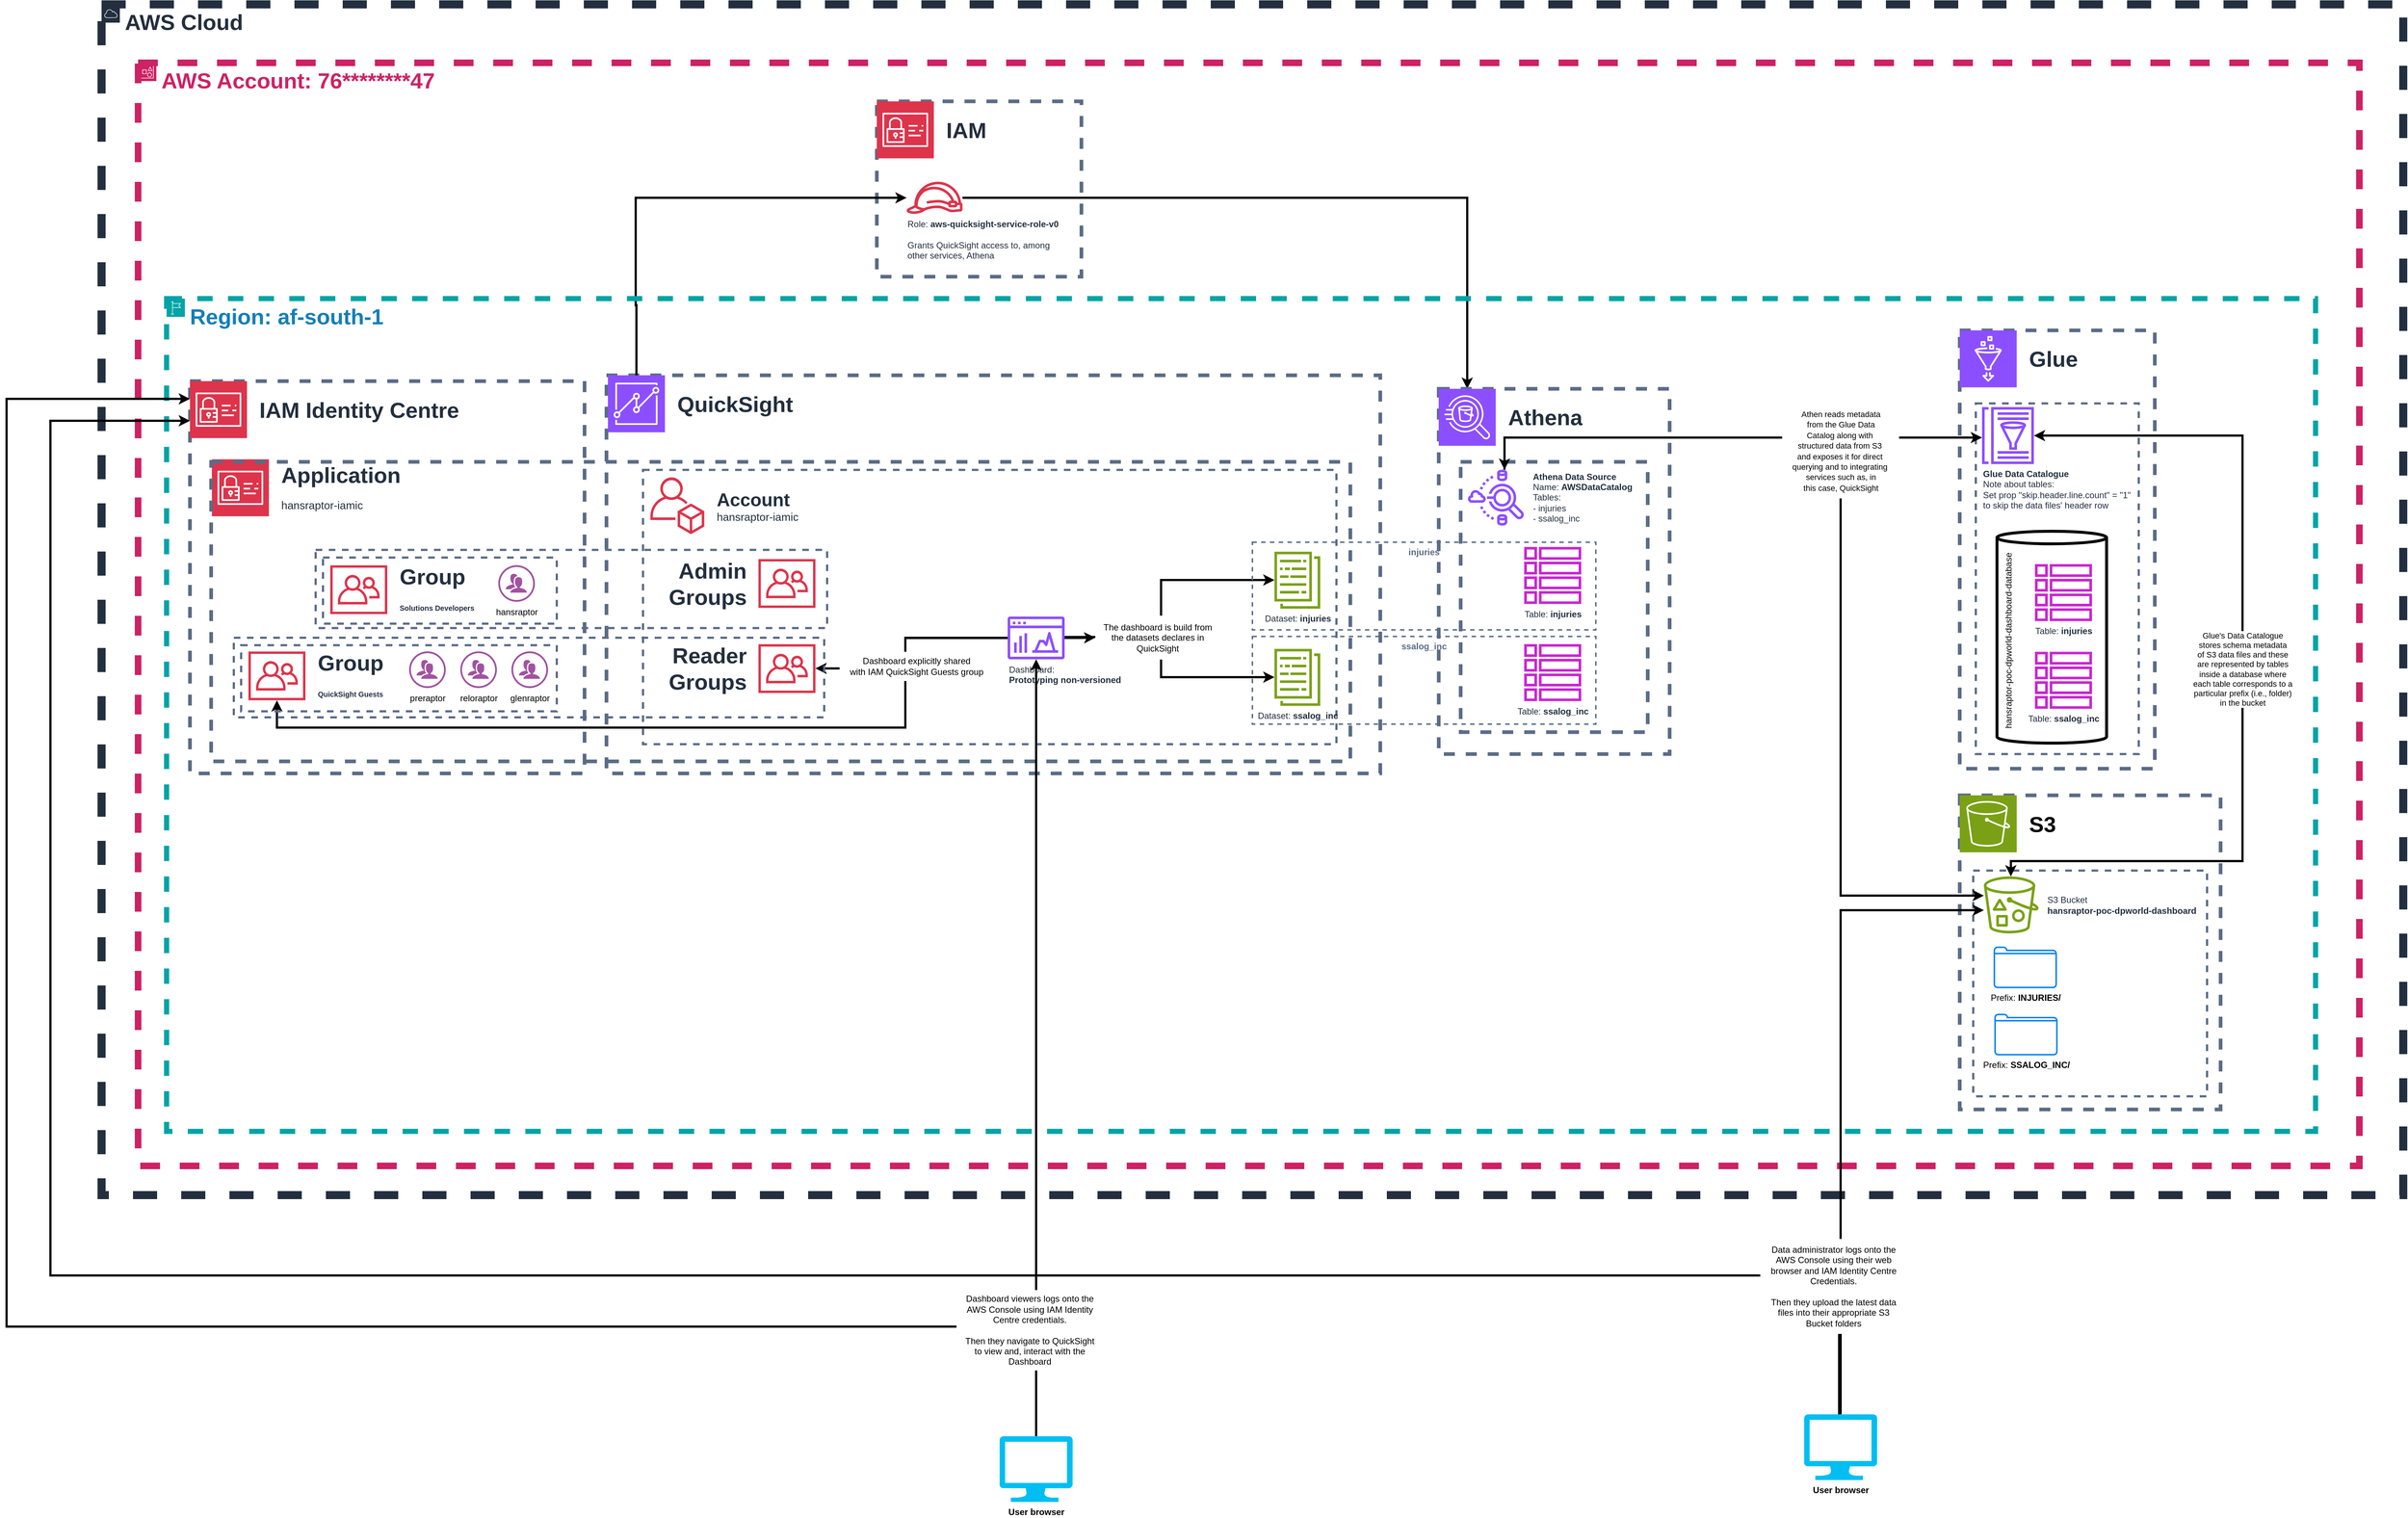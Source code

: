 <mxfile version="26.2.12">
  <diagram name="Page-1" id="07nnad0YqxYMllLoAqNN">
    <mxGraphModel dx="877" dy="499" grid="1" gridSize="10" guides="1" tooltips="1" connect="1" arrows="1" fold="1" page="1" pageScale="1" pageWidth="4681" pageHeight="3300" math="0" shadow="0">
      <root>
        <mxCell id="0" />
        <mxCell id="1" parent="0" />
        <mxCell id="I3rigS5n5Z_DNkKy_Ji--198" style="edgeStyle=orthogonalEdgeStyle;rounded=0;orthogonalLoop=1;jettySize=auto;html=1;strokeWidth=3;" edge="1" parent="1" source="I3rigS5n5Z_DNkKy_Ji--90" target="I3rigS5n5Z_DNkKy_Ji--110">
          <mxGeometry relative="1" as="geometry">
            <mxPoint x="1120" y="1270" as="sourcePoint" />
            <mxPoint x="1120" y="1514.603" as="targetPoint" />
            <Array as="points">
              <mxPoint x="1390" y="1027" />
              <mxPoint x="1390" y="1069" />
            </Array>
          </mxGeometry>
        </mxCell>
        <mxCell id="I3rigS5n5Z_DNkKy_Ji--197" style="edgeStyle=orthogonalEdgeStyle;rounded=0;orthogonalLoop=1;jettySize=auto;html=1;strokeWidth=3;" edge="1" parent="1" source="I3rigS5n5Z_DNkKy_Ji--90" target="I3rigS5n5Z_DNkKy_Ji--103">
          <mxGeometry relative="1" as="geometry">
            <mxPoint x="810" y="1356" as="sourcePoint" />
            <mxPoint x="950" y="1450" as="targetPoint" />
            <Array as="points">
              <mxPoint x="1390" y="1027" />
              <mxPoint x="1390" y="1150" />
              <mxPoint x="530" y="1150" />
            </Array>
          </mxGeometry>
        </mxCell>
        <mxCell id="I3rigS5n5Z_DNkKy_Ji--82" value="" style="fillColor=none;strokeColor=#5A6C86;dashed=1;verticalAlign=top;fontStyle=0;fontColor=#5A6C86;whiteSpace=wrap;html=1;strokeWidth=5;" vertex="1" parent="1">
          <mxGeometry x="981" y="667.75" width="1059" height="545" as="geometry" />
        </mxCell>
        <mxCell id="I3rigS5n5Z_DNkKy_Ji--83" value="&lt;b&gt;QuickSight&lt;/b&gt;" style="sketch=0;points=[[0,0,0],[0.25,0,0],[0.5,0,0],[0.75,0,0],[1,0,0],[0,1,0],[0.25,1,0],[0.5,1,0],[0.75,1,0],[1,1,0],[0,0.25,0],[0,0.5,0],[0,0.75,0],[1,0.25,0],[1,0.5,0],[1,0.75,0]];outlineConnect=0;fontColor=light-dark(#232F3E,#B17DFF);fillColor=#8C4FFF;strokeColor=#ffffff;dashed=0;verticalLabelPosition=middle;verticalAlign=middle;align=left;html=1;fontSize=30;fontStyle=0;aspect=fixed;shape=mxgraph.aws4.resourceIcon;resIcon=mxgraph.aws4.quicksight;labelPosition=right;spacingLeft=15;" vertex="1" parent="1">
          <mxGeometry x="983" y="667.75" width="78" height="78" as="geometry" />
        </mxCell>
        <mxCell id="I3rigS5n5Z_DNkKy_Ji--85" value="&lt;span style=&quot;font-size: 25px; text-align: left; text-wrap-mode: wrap;&quot;&gt;&lt;b&gt;Account&lt;/b&gt;&lt;/span&gt;&lt;div&gt;&lt;span style=&quot;text-align: left; text-wrap-mode: wrap;&quot;&gt;&lt;font style=&quot;font-size: 15px;&quot;&gt;hansraptor-iamic&lt;/font&gt;&lt;/span&gt;&lt;/div&gt;" style="sketch=0;outlineConnect=0;fontColor=light-dark(#232F3E,#B17DFF);gradientColor=none;fillColor=light-dark(#DD344C,#B17DFF);strokeColor=none;dashed=0;verticalLabelPosition=middle;verticalAlign=middle;align=left;html=1;fontSize=12;fontStyle=0;aspect=fixed;pointerEvents=1;shape=mxgraph.aws4.organizations_account;labelPosition=right;spacingLeft=15;" vertex="1" parent="1">
          <mxGeometry x="1041" y="807.25" width="74" height="78" as="geometry" />
        </mxCell>
        <mxCell id="I3rigS5n5Z_DNkKy_Ji--84" value="" style="fillColor=none;strokeColor=#5A6C86;dashed=1;verticalAlign=top;fontStyle=0;fontColor=#5A6C86;whiteSpace=wrap;html=1;strokeWidth=3;align=left;" vertex="1" parent="1">
          <mxGeometry x="1031" y="797.25" width="949" height="375.5" as="geometry" />
        </mxCell>
        <mxCell id="I3rigS5n5Z_DNkKy_Ji--88" style="edgeStyle=orthogonalEdgeStyle;rounded=0;orthogonalLoop=1;jettySize=auto;html=1;strokeWidth=3;" edge="1" parent="1" source="I3rigS5n5Z_DNkKy_Ji--90" target="I3rigS5n5Z_DNkKy_Ji--86">
          <mxGeometry relative="1" as="geometry">
            <Array as="points">
              <mxPoint x="1740" y="1026" />
              <mxPoint x="1740" y="948" />
            </Array>
          </mxGeometry>
        </mxCell>
        <mxCell id="I3rigS5n5Z_DNkKy_Ji--89" style="edgeStyle=orthogonalEdgeStyle;rounded=0;orthogonalLoop=1;jettySize=auto;html=1;strokeWidth=3;" edge="1" parent="1" target="I3rigS5n5Z_DNkKy_Ji--87" source="I3rigS5n5Z_DNkKy_Ji--91">
          <mxGeometry relative="1" as="geometry">
            <mxPoint x="1422" y="1173.25" as="sourcePoint" />
            <Array as="points">
              <mxPoint x="1740" y="1026" />
              <mxPoint x="1740" y="1081" />
            </Array>
          </mxGeometry>
        </mxCell>
        <mxCell id="I3rigS5n5Z_DNkKy_Ji--94" value="&lt;b&gt;ssalog_inc&lt;/b&gt;" style="fillColor=none;strokeColor=light-dark(#5A6C86,#FFFFFF);dashed=1;verticalAlign=top;fontStyle=0;fontColor=#5A6C86;whiteSpace=wrap;html=1;strokeWidth=2;" vertex="1" parent="1">
          <mxGeometry x="1865" y="1025.25" width="470" height="120" as="geometry" />
        </mxCell>
        <mxCell id="I3rigS5n5Z_DNkKy_Ji--97" value="" style="fillColor=none;strokeColor=light-dark(#5A6C86,#FF7F93);dashed=1;verticalAlign=top;fontStyle=0;fontColor=light-dark(#5A6C86,#FF7F93);whiteSpace=wrap;html=1;strokeWidth=5;" vertex="1" parent="1">
          <mxGeometry x="411" y="675.75" width="540" height="537" as="geometry" />
        </mxCell>
        <mxCell id="I3rigS5n5Z_DNkKy_Ji--98" value="" style="fillColor=none;strokeColor=light-dark(#5A6C86,#FF7F93);dashed=1;verticalAlign=top;fontStyle=0;fontColor=light-dark(#5A6C86,#FF7F93);whiteSpace=wrap;html=1;strokeWidth=3;" vertex="1" parent="1">
          <mxGeometry x="593" y="917.25" width="320" height="90.5" as="geometry" />
        </mxCell>
        <mxCell id="I3rigS5n5Z_DNkKy_Ji--99" value="&lt;b&gt;IAM Identity Centre&lt;/b&gt;" style="sketch=0;points=[[0,0,0],[0.25,0,0],[0.5,0,0],[0.75,0,0],[1,0,0],[0,1,0],[0.25,1,0],[0.5,1,0],[0.75,1,0],[1,1,0],[0,0.25,0],[0,0.5,0],[0,0.75,0],[1,0.25,0],[1,0.5,0],[1,0.75,0]];outlineConnect=0;fontColor=light-dark(#232F3E,#FF7F93);fillColor=#DD344C;strokeColor=#ffffff;dashed=0;verticalLabelPosition=middle;verticalAlign=middle;align=left;html=1;fontSize=30;fontStyle=0;aspect=fixed;shape=mxgraph.aws4.resourceIcon;resIcon=mxgraph.aws4.identity_and_access_management;labelPosition=right;spacingLeft=15;" vertex="1" parent="1">
          <mxGeometry x="411" y="675.75" width="78" height="78" as="geometry" />
        </mxCell>
        <mxCell id="I3rigS5n5Z_DNkKy_Ji--102" value="" style="fillColor=none;strokeColor=light-dark(#5A6C86,#FF7F93);dashed=1;verticalAlign=top;fontStyle=0;fontColor=light-dark(#5A6C86,#FF7F93);whiteSpace=wrap;html=1;strokeWidth=3;" vertex="1" parent="1">
          <mxGeometry x="481" y="1037.25" width="432" height="90.5" as="geometry" />
        </mxCell>
        <mxCell id="I3rigS5n5Z_DNkKy_Ji--108" value="" style="fillColor=none;strokeColor=light-dark(#5A6C86,#B17DFF);dashed=1;verticalAlign=top;fontStyle=0;fontColor=light-dark(#5A6C86,#FF7F93);whiteSpace=wrap;html=1;strokeWidth=3;" vertex="1" parent="1">
          <mxGeometry x="583" y="906.75" width="700" height="107" as="geometry" />
        </mxCell>
        <mxCell id="I3rigS5n5Z_DNkKy_Ji--109" value="Admin&lt;div&gt;Groups&lt;/div&gt;" style="sketch=0;outlineConnect=0;fontColor=light-dark(#232F3E,#B17DFF);gradientColor=none;fillColor=light-dark(#DD344C,#B17DFF);strokeColor=none;dashed=0;verticalLabelPosition=middle;verticalAlign=middle;align=right;html=1;fontSize=30;fontStyle=1;aspect=fixed;pointerEvents=1;shape=mxgraph.aws4.organizations_organizational_unit;labelPosition=left;spacingLeft=0;spacingRight=15;" vertex="1" parent="1">
          <mxGeometry x="1189" y="919.25" width="78" height="67" as="geometry" />
        </mxCell>
        <mxCell id="I3rigS5n5Z_DNkKy_Ji--95" value="&lt;b&gt;Application&lt;/b&gt;&lt;div&gt;&lt;font style=&quot;font-size: 15px;&quot;&gt;hansraptor-iamic&lt;/font&gt;&lt;/div&gt;" style="sketch=0;points=[[0,0,0],[0.25,0,0],[0.5,0,0],[0.75,0,0],[1,0,0],[0,1,0],[0.25,1,0],[0.5,1,0],[0.75,1,0],[1,1,0],[0,0.25,0],[0,0.5,0],[0,0.75,0],[1,0.25,0],[1,0.5,0],[1,0.75,0]];outlineConnect=0;fontColor=light-dark(#232F3E,#FF7F93);fillColor=#DD344C;strokeColor=#ffffff;dashed=0;verticalLabelPosition=middle;verticalAlign=middle;align=left;html=1;fontSize=30;fontStyle=0;aspect=fixed;shape=mxgraph.aws4.resourceIcon;resIcon=mxgraph.aws4.identity_and_access_management;labelPosition=right;spacingLeft=15;spacingRight=0;" vertex="1" parent="1">
          <mxGeometry x="441" y="782.75" width="78" height="78" as="geometry" />
        </mxCell>
        <mxCell id="I3rigS5n5Z_DNkKy_Ji--113" value="" style="fillColor=none;strokeColor=light-dark(#5A6C86,#FF7F93);dashed=1;verticalAlign=top;fontStyle=0;fontColor=light-dark(#5A6C86,#FF7F93);whiteSpace=wrap;html=1;strokeWidth=5;" vertex="1" parent="1">
          <mxGeometry x="1351" y="292.75" width="280" height="240" as="geometry" />
        </mxCell>
        <mxCell id="I3rigS5n5Z_DNkKy_Ji--114" value="&lt;b&gt;IAM&lt;/b&gt;" style="sketch=0;points=[[0,0,0],[0.25,0,0],[0.5,0,0],[0.75,0,0],[1,0,0],[0,1,0],[0.25,1,0],[0.5,1,0],[0.75,1,0],[1,1,0],[0,0.25,0],[0,0.5,0],[0,0.75,0],[1,0.25,0],[1,0.5,0],[1,0.75,0]];outlineConnect=0;fontColor=light-dark(#232F3E,#FF7F93);fillColor=#DD344C;strokeColor=#ffffff;dashed=0;verticalLabelPosition=middle;verticalAlign=middle;align=left;html=1;fontSize=30;fontStyle=0;aspect=fixed;shape=mxgraph.aws4.resourceIcon;resIcon=mxgraph.aws4.identity_and_access_management;labelPosition=right;spacingLeft=15;" vertex="1" parent="1">
          <mxGeometry x="1351" y="292.75" width="78" height="78" as="geometry" />
        </mxCell>
        <mxCell id="I3rigS5n5Z_DNkKy_Ji--115" value="Role:&amp;nbsp;&lt;b&gt;aws-quicksight-service-role-v0&lt;/b&gt;&lt;div&gt;&lt;b&gt;&lt;br&gt;&lt;/b&gt;&lt;/div&gt;&lt;div&gt;Grants QuickSight access to, among&lt;/div&gt;&lt;div&gt;other services, Athena&lt;/div&gt;" style="sketch=0;outlineConnect=0;fontColor=#232F3E;gradientColor=none;fillColor=#DD344C;strokeColor=none;dashed=0;verticalLabelPosition=bottom;verticalAlign=top;align=left;html=1;fontSize=12;fontStyle=0;aspect=fixed;pointerEvents=1;shape=mxgraph.aws4.role;" vertex="1" parent="1">
          <mxGeometry x="1391" y="402.75" width="78" height="44" as="geometry" />
        </mxCell>
        <mxCell id="I3rigS5n5Z_DNkKy_Ji--116" value="" style="edgeStyle=orthogonalEdgeStyle;rounded=0;orthogonalLoop=1;jettySize=auto;html=1;strokeWidth=3;" edge="1" parent="1" source="I3rigS5n5Z_DNkKy_Ji--83" target="I3rigS5n5Z_DNkKy_Ji--115">
          <mxGeometry relative="1" as="geometry">
            <mxPoint x="851" y="571.75" as="sourcePoint" />
            <mxPoint x="558" y="172.75" as="targetPoint" />
            <Array as="points">
              <mxPoint x="1022" y="571.75" />
              <mxPoint x="1021" y="522.75" />
            </Array>
          </mxGeometry>
        </mxCell>
        <mxCell id="I3rigS5n5Z_DNkKy_Ji--117" style="edgeStyle=orthogonalEdgeStyle;rounded=0;orthogonalLoop=1;jettySize=auto;html=1;strokeWidth=3;" edge="1" parent="1" source="I3rigS5n5Z_DNkKy_Ji--115" target="I3rigS5n5Z_DNkKy_Ji--77">
          <mxGeometry relative="1" as="geometry">
            <mxPoint x="1571" y="521.75" as="sourcePoint" />
            <mxPoint x="2144" y="482.75" as="targetPoint" />
            <Array as="points">
              <mxPoint x="2159" y="425" />
            </Array>
          </mxGeometry>
        </mxCell>
        <mxCell id="I3rigS5n5Z_DNkKy_Ji--181" value="&lt;font style=&quot;font-size: 30px;&quot;&gt;&lt;b&gt;Region: af-south-1&lt;/b&gt;&lt;/font&gt;" style="points=[[0,0],[0.25,0],[0.5,0],[0.75,0],[1,0],[1,0.25],[1,0.5],[1,0.75],[1,1],[0.75,1],[0.5,1],[0.25,1],[0,1],[0,0.75],[0,0.5],[0,0.25]];outlineConnect=0;gradientColor=none;html=1;whiteSpace=wrap;fontSize=12;fontStyle=0;container=1;pointerEvents=0;collapsible=0;recursiveResize=0;shape=mxgraph.aws4.group;grIcon=mxgraph.aws4.group_region;strokeColor=#00A4A6;fillColor=none;verticalAlign=top;align=left;spacingLeft=30;fontColor=#147EBA;dashed=1;strokeWidth=7;" vertex="1" parent="1">
          <mxGeometry x="379" y="562.75" width="2941" height="1140" as="geometry" />
        </mxCell>
        <mxCell id="I3rigS5n5Z_DNkKy_Ji--182" value="&lt;b&gt;&lt;font style=&quot;font-size: 30px;&quot;&gt;AWS Account:&amp;nbsp;&lt;/font&gt;&lt;/b&gt;&lt;b style=&quot;font-size: 30px;&quot;&gt;76********47&lt;/b&gt;" style="points=[[0,0],[0.25,0],[0.5,0],[0.75,0],[1,0],[1,0.25],[1,0.5],[1,0.75],[1,1],[0.75,1],[0.5,1],[0.25,1],[0,1],[0,0.75],[0,0.5],[0,0.25]];outlineConnect=0;gradientColor=none;html=1;whiteSpace=wrap;fontSize=12;fontStyle=0;container=1;pointerEvents=0;collapsible=0;recursiveResize=0;shape=mxgraph.aws4.group;grIcon=mxgraph.aws4.group_account;strokeColor=#CD2264;fillColor=none;verticalAlign=top;align=left;spacingLeft=30;fontColor=#CD2264;dashed=1;strokeWidth=9;" vertex="1" parent="1">
          <mxGeometry x="340" y="240" width="3040" height="1510" as="geometry" />
        </mxCell>
        <mxCell id="I3rigS5n5Z_DNkKy_Ji--185" value="&lt;b&gt;&lt;font style=&quot;font-size: 30px;&quot;&gt;AWS Cloud&lt;/font&gt;&lt;/b&gt;" style="points=[[0,0],[0.25,0],[0.5,0],[0.75,0],[1,0],[1,0.25],[1,0.5],[1,0.75],[1,1],[0.75,1],[0.5,1],[0.25,1],[0,1],[0,0.75],[0,0.5],[0,0.25]];outlineConnect=0;gradientColor=none;html=1;whiteSpace=wrap;fontSize=12;fontStyle=0;container=1;pointerEvents=0;collapsible=0;recursiveResize=0;shape=mxgraph.aws4.group;grIcon=mxgraph.aws4.group_aws_cloud;strokeColor=#232F3E;fillColor=none;verticalAlign=top;align=left;spacingLeft=30;fontColor=#232F3E;dashed=1;strokeWidth=11;" vertex="1" parent="1">
          <mxGeometry x="290" y="160" width="3150" height="1630" as="geometry" />
        </mxCell>
        <mxCell id="I3rigS5n5Z_DNkKy_Ji--96" value="" style="fillColor=none;strokeColor=light-dark(#5A6C86,#FF7F93);dashed=1;verticalAlign=top;fontStyle=0;fontColor=light-dark(#5A6C86,#FF7F93);whiteSpace=wrap;html=1;strokeWidth=5;" vertex="1" parent="I3rigS5n5Z_DNkKy_Ji--185">
          <mxGeometry x="150" y="626.25" width="1559" height="410" as="geometry" />
        </mxCell>
        <mxCell id="I3rigS5n5Z_DNkKy_Ji--107" value="" style="fillColor=none;strokeColor=light-dark(#5A6C86,#B17DFF);dashed=1;verticalAlign=top;fontStyle=0;fontColor=light-dark(#5A6C86,#FF7F93);whiteSpace=wrap;html=1;strokeWidth=3;" vertex="1" parent="I3rigS5n5Z_DNkKy_Ji--185">
          <mxGeometry x="181" y="867" width="808" height="109" as="geometry" />
        </mxCell>
        <mxCell id="I3rigS5n5Z_DNkKy_Ji--118" value="" style="fillColor=none;strokeColor=#5A6C86;dashed=1;verticalAlign=top;fontStyle=0;fontColor=#5A6C86;whiteSpace=wrap;html=1;strokeWidth=5;" vertex="1" parent="I3rigS5n5Z_DNkKy_Ji--185">
          <mxGeometry x="2543" y="446.25" width="267" height="600" as="geometry" />
        </mxCell>
        <mxCell id="I3rigS5n5Z_DNkKy_Ji--119" value="&lt;b&gt;Glue&lt;/b&gt;" style="sketch=0;points=[[0,0,0],[0.25,0,0],[0.5,0,0],[0.75,0,0],[1,0,0],[0,1,0],[0.25,1,0],[0.5,1,0],[0.75,1,0],[1,1,0],[0,0.25,0],[0,0.5,0],[0,0.75,0],[1,0.25,0],[1,0.5,0],[1,0.75,0]];outlineConnect=0;fontColor=light-dark(#232F3E,#B17DFF);fillColor=#8C4FFF;strokeColor=#ffffff;dashed=0;verticalLabelPosition=middle;verticalAlign=middle;align=left;html=1;fontSize=30;fontStyle=0;aspect=fixed;shape=mxgraph.aws4.resourceIcon;resIcon=mxgraph.aws4.glue;labelPosition=right;spacingLeft=15;" vertex="1" parent="I3rigS5n5Z_DNkKy_Ji--185">
          <mxGeometry x="2543" y="446.25" width="78" height="78" as="geometry" />
        </mxCell>
        <mxCell id="I3rigS5n5Z_DNkKy_Ji--121" value="" style="shape=cylinder3;whiteSpace=wrap;html=1;boundedLbl=1;backgroundOutline=1;size=8.6;strokeWidth=4;strokeColor=light-dark(#000000,#B17DFF);verticalAlign=top;" vertex="1" parent="I3rigS5n5Z_DNkKy_Ji--185">
          <mxGeometry x="2594" y="721.25" width="150" height="290" as="geometry" />
        </mxCell>
        <mxCell id="I3rigS5n5Z_DNkKy_Ji--122" value="Table:&amp;nbsp;&lt;span style=&quot;text-align: left;&quot;&gt;&lt;b&gt;injuries&lt;/b&gt;&lt;/span&gt;" style="sketch=0;outlineConnect=0;fontColor=#232F3E;gradientColor=none;fillColor=light-dark(#C925D1,#B17DFF);strokeColor=none;dashed=0;verticalLabelPosition=bottom;verticalAlign=top;align=center;html=1;fontSize=12;fontStyle=0;aspect=fixed;pointerEvents=1;shape=mxgraph.aws4.table;" vertex="1" parent="I3rigS5n5Z_DNkKy_Ji--185">
          <mxGeometry x="2646" y="766.25" width="78" height="78" as="geometry" />
        </mxCell>
        <mxCell id="I3rigS5n5Z_DNkKy_Ji--123" value="Table:&amp;nbsp;&lt;span style=&quot;text-align: left;&quot;&gt;&lt;b&gt;ssalog_inc&lt;/b&gt;&lt;/span&gt;" style="sketch=0;outlineConnect=0;fontColor=#232F3E;gradientColor=none;fillColor=light-dark(#C925D1,#B17DFF);strokeColor=none;dashed=0;verticalLabelPosition=bottom;verticalAlign=top;align=center;html=1;fontSize=12;fontStyle=0;aspect=fixed;pointerEvents=1;shape=mxgraph.aws4.table;" vertex="1" parent="I3rigS5n5Z_DNkKy_Ji--185">
          <mxGeometry x="2646" y="886.25" width="78" height="78" as="geometry" />
        </mxCell>
        <mxCell id="I3rigS5n5Z_DNkKy_Ji--124" value="&lt;span style=&quot;text-align: left;&quot;&gt;hansraptor-poc-dpworld-dashboard-database&lt;/span&gt;" style="text;html=1;align=center;verticalAlign=middle;resizable=0;points=[];autosize=1;strokeColor=none;fillColor=none;rotation=-90;" vertex="1" parent="I3rigS5n5Z_DNkKy_Ji--185">
          <mxGeometry x="2480" y="856.25" width="260" height="30" as="geometry" />
        </mxCell>
        <mxCell id="I3rigS5n5Z_DNkKy_Ji--127" value="" style="fillColor=none;strokeColor=light-dark(#5A6C86,#61820B);dashed=1;verticalAlign=top;fontStyle=0;fontColor=#5A6C86;whiteSpace=wrap;html=1;strokeWidth=5;" vertex="1" parent="I3rigS5n5Z_DNkKy_Ji--185">
          <mxGeometry x="2543" y="1082.75" width="357" height="430" as="geometry" />
        </mxCell>
        <mxCell id="I3rigS5n5Z_DNkKy_Ji--128" value="&lt;b&gt;&lt;font style=&quot;color: light-dark(rgb(0, 0, 0), rgb(97, 130, 11));&quot;&gt;S3&lt;/font&gt;&lt;/b&gt;" style="sketch=0;points=[[0,0,0],[0.25,0,0],[0.5,0,0],[0.75,0,0],[1,0,0],[0,1,0],[0.25,1,0],[0.5,1,0],[0.75,1,0],[1,1,0],[0,0.25,0],[0,0.5,0],[0,0.75,0],[1,0.25,0],[1,0.5,0],[1,0.75,0]];outlineConnect=0;fontColor=#232F3E;fillColor=#7AA116;strokeColor=#ffffff;dashed=0;verticalLabelPosition=middle;verticalAlign=middle;align=left;html=1;fontSize=30;fontStyle=0;aspect=fixed;shape=mxgraph.aws4.resourceIcon;resIcon=mxgraph.aws4.s3;labelPosition=right;spacingLeft=15;" vertex="1" parent="I3rigS5n5Z_DNkKy_Ji--185">
          <mxGeometry x="2543" y="1082.75" width="78" height="78" as="geometry" />
        </mxCell>
        <mxCell id="I3rigS5n5Z_DNkKy_Ji--132" value="" style="fillColor=none;strokeColor=light-dark(#5A6C86,#61820B);dashed=1;verticalAlign=top;fontStyle=0;fontColor=#5A6C86;whiteSpace=wrap;html=1;strokeWidth=3;" vertex="1" parent="I3rigS5n5Z_DNkKy_Ji--185">
          <mxGeometry x="2561.5" y="1185.75" width="320" height="309" as="geometry" />
        </mxCell>
        <mxCell id="I3rigS5n5Z_DNkKy_Ji--134" value="Glue&#39;s Data Catalogue&lt;div&gt;stores schema metadata&lt;/div&gt;&lt;div&gt;of S3 data files and these&lt;/div&gt;&lt;div&gt;are represented by tables&lt;/div&gt;&lt;div&gt;inside a database where&lt;/div&gt;&lt;div&gt;each&amp;nbsp;&lt;span style=&quot;background-color: light-dark(#ffffff, var(--ge-dark-color, #121212)); color: light-dark(rgb(0, 0, 0), rgb(255, 255, 255));&quot;&gt;table corresponds to a&lt;/span&gt;&lt;/div&gt;&lt;div&gt;&lt;span style=&quot;background-color: light-dark(#ffffff, var(--ge-dark-color, #121212)); color: light-dark(rgb(0, 0, 0), rgb(255, 255, 255));&quot;&gt;particular&amp;nbsp;&lt;/span&gt;&lt;span style=&quot;background-color: light-dark(#ffffff, var(--ge-dark-color, #121212)); color: light-dark(rgb(0, 0, 0), rgb(255, 255, 255));&quot;&gt;prefix (i.e., folder)&lt;/span&gt;&lt;/div&gt;&lt;div&gt;&lt;span style=&quot;background-color: light-dark(#ffffff, var(--ge-dark-color, #121212)); color: light-dark(rgb(0, 0, 0), rgb(255, 255, 255));&quot;&gt;in&amp;nbsp;&lt;/span&gt;&lt;span style=&quot;background-color: light-dark(#ffffff, var(--ge-dark-color, #121212)); color: light-dark(rgb(0, 0, 0), rgb(255, 255, 255));&quot;&gt;the bucket&lt;/span&gt;&lt;/div&gt;" style="edgeStyle=orthogonalEdgeStyle;rounded=0;orthogonalLoop=1;jettySize=auto;html=1;strokeWidth=3;curved=0;startArrow=classic;startFill=1;" edge="1" parent="I3rigS5n5Z_DNkKy_Ji--185" source="I3rigS5n5Z_DNkKy_Ji--120" target="I3rigS5n5Z_DNkKy_Ji--129">
          <mxGeometry x="0.004" relative="1" as="geometry">
            <mxPoint x="3024" y="766.25" as="sourcePoint" />
            <mxPoint x="3024" y="1276.25" as="targetPoint" />
            <mxPoint as="offset" />
            <Array as="points">
              <mxPoint x="2930" y="589.75" />
              <mxPoint x="2930" y="1172.75" />
              <mxPoint x="2613" y="1172.75" />
            </Array>
          </mxGeometry>
        </mxCell>
        <mxCell id="I3rigS5n5Z_DNkKy_Ji--135" value="" style="fillColor=none;strokeColor=#5A6C86;dashed=1;verticalAlign=top;fontStyle=0;fontColor=#5A6C86;whiteSpace=wrap;html=1;strokeWidth=3;" vertex="1" parent="I3rigS5n5Z_DNkKy_Ji--185">
          <mxGeometry x="2565" y="546.25" width="223" height="480" as="geometry" />
        </mxCell>
        <mxCell id="I3rigS5n5Z_DNkKy_Ji--120" value="&lt;div&gt;&lt;b&gt;Glue Data Catalogue&lt;/b&gt;&lt;/div&gt;&lt;div&gt;Note about tables:&lt;/div&gt;&lt;div&gt;Set prop &quot;skip.header.line.count&quot; = &quot;1&quot;&lt;/div&gt;&lt;div&gt;to skip the data files&#39; header row&lt;/div&gt;&lt;div&gt;&lt;br&gt;&lt;/div&gt;" style="sketch=0;outlineConnect=0;fontColor=#232F3E;gradientColor=none;fillColor=#8C4FFF;strokeColor=none;dashed=0;verticalLabelPosition=bottom;verticalAlign=top;align=left;html=1;fontSize=12;fontStyle=0;aspect=fixed;pointerEvents=1;shape=mxgraph.aws4.glue_data_catalog;" vertex="1" parent="I3rigS5n5Z_DNkKy_Ji--185">
          <mxGeometry x="2573" y="551.25" width="72" height="78" as="geometry" />
        </mxCell>
        <mxCell id="I3rigS5n5Z_DNkKy_Ji--129" value="&lt;div&gt;S3 Bucket&lt;/div&gt;&lt;div&gt;&lt;b style=&quot;background-color: transparent; color: light-dark(rgb(35, 47, 62), rgb(189, 199, 212));&quot;&gt;hansraptor-poc-dpworld-dashboard&lt;/b&gt;&lt;/div&gt;" style="sketch=0;outlineConnect=0;fontColor=#232F3E;gradientColor=none;fillColor=#7AA116;strokeColor=none;dashed=0;verticalLabelPosition=middle;verticalAlign=middle;align=left;html=1;fontSize=12;fontStyle=0;aspect=fixed;pointerEvents=1;shape=mxgraph.aws4.bucket_with_objects;labelPosition=right;spacingLeft=10;" vertex="1" parent="I3rigS5n5Z_DNkKy_Ji--185">
          <mxGeometry x="2576" y="1193.75" width="75" height="78" as="geometry" />
        </mxCell>
        <mxCell id="I3rigS5n5Z_DNkKy_Ji--130" value="Prefix: &lt;b&gt;INJURIES/&lt;/b&gt;" style="html=1;verticalLabelPosition=bottom;align=center;labelBackgroundColor=#ffffff;verticalAlign=top;strokeWidth=2;strokeColor=light-dark(#0080F0,#61820B);shadow=0;dashed=0;shape=mxgraph.ios7.icons.folder;" vertex="1" parent="I3rigS5n5Z_DNkKy_Ji--185">
          <mxGeometry x="2590.38" y="1290.75" width="84.62" height="55" as="geometry" />
        </mxCell>
        <mxCell id="I3rigS5n5Z_DNkKy_Ji--131" value="Prefix: &lt;b&gt;SSALOG_INC/&lt;/b&gt;" style="html=1;verticalLabelPosition=bottom;align=center;labelBackgroundColor=#ffffff;verticalAlign=top;strokeWidth=2;strokeColor=light-dark(#0080F0,#61820B);shadow=0;dashed=0;shape=mxgraph.ios7.icons.folder;" vertex="1" parent="I3rigS5n5Z_DNkKy_Ji--185">
          <mxGeometry x="2591.38" y="1382.75" width="84.62" height="55" as="geometry" />
        </mxCell>
        <mxCell id="I3rigS5n5Z_DNkKy_Ji--76" value="" style="fillColor=none;strokeColor=#5A6C86;dashed=1;verticalAlign=top;fontStyle=0;fontColor=#5A6C86;whiteSpace=wrap;html=1;strokeWidth=5;" vertex="1" parent="I3rigS5n5Z_DNkKy_Ji--185">
          <mxGeometry x="1830" y="526.25" width="316" height="500" as="geometry" />
        </mxCell>
        <mxCell id="I3rigS5n5Z_DNkKy_Ji--77" value="Athena" style="sketch=0;points=[[0,0,0],[0.25,0,0],[0.5,0,0],[0.75,0,0],[1,0,0],[0,1,0],[0.25,1,0],[0.5,1,0],[0.75,1,0],[1,1,0],[0,0.25,0],[0,0.5,0],[0,0.75,0],[1,0.25,0],[1,0.5,0],[1,0.75,0]];outlineConnect=0;fontColor=light-dark(#232F3E,#B17DFF);fillColor=#8C4FFF;strokeColor=#ffffff;dashed=0;verticalLabelPosition=middle;verticalAlign=middle;align=left;html=1;fontSize=30;fontStyle=1;aspect=fixed;shape=mxgraph.aws4.resourceIcon;resIcon=mxgraph.aws4.athena;labelPosition=right;spacingLeft=15;" vertex="1" parent="I3rigS5n5Z_DNkKy_Ji--185">
          <mxGeometry x="1830" y="526.25" width="78" height="78" as="geometry" />
        </mxCell>
        <mxCell id="I3rigS5n5Z_DNkKy_Ji--79" value="" style="fillColor=none;strokeColor=#5A6C86;dashed=1;verticalAlign=top;fontStyle=0;fontColor=#5A6C86;whiteSpace=wrap;html=1;strokeWidth=5;" vertex="1" parent="I3rigS5n5Z_DNkKy_Ji--185">
          <mxGeometry x="1860" y="626.25" width="256" height="370" as="geometry" />
        </mxCell>
        <mxCell id="I3rigS5n5Z_DNkKy_Ji--78" value="&lt;b&gt;Athena Data Source&lt;/b&gt;&lt;div&gt;Name: &lt;b&gt;AWSDataCatalog&lt;/b&gt;&lt;/div&gt;&lt;div&gt;Tables:&lt;/div&gt;&lt;div&gt;- injuries&lt;/div&gt;&lt;div&gt;- ssalog_inc&lt;/div&gt;" style="sketch=0;outlineConnect=0;fontColor=#232F3E;gradientColor=none;fillColor=#8C4FFF;strokeColor=none;dashed=0;verticalLabelPosition=middle;verticalAlign=middle;align=left;html=1;fontSize=12;fontStyle=0;aspect=fixed;pointerEvents=1;shape=mxgraph.aws4.athena_data_source_connectors;labelPosition=right;spacingLeft=10;" vertex="1" parent="I3rigS5n5Z_DNkKy_Ji--185">
          <mxGeometry x="1870" y="636.25" width="77" height="78" as="geometry" />
        </mxCell>
        <mxCell id="I3rigS5n5Z_DNkKy_Ji--80" value="Table:&amp;nbsp;&lt;span style=&quot;text-align: left;&quot;&gt;&lt;b&gt;injuries&lt;/b&gt;&lt;/span&gt;" style="sketch=0;outlineConnect=0;fontColor=#232F3E;gradientColor=none;fillColor=light-dark(#C925D1,#B17DFF);strokeColor=none;dashed=0;verticalLabelPosition=bottom;verticalAlign=top;align=center;html=1;fontSize=12;fontStyle=0;aspect=fixed;pointerEvents=1;shape=mxgraph.aws4.table;" vertex="1" parent="I3rigS5n5Z_DNkKy_Ji--185">
          <mxGeometry x="1947" y="742.75" width="78" height="78" as="geometry" />
        </mxCell>
        <mxCell id="I3rigS5n5Z_DNkKy_Ji--81" value="Table:&amp;nbsp;&lt;span style=&quot;text-align: left;&quot;&gt;&lt;b&gt;ssalog_inc&lt;/b&gt;&lt;/span&gt;" style="sketch=0;outlineConnect=0;fontColor=#232F3E;gradientColor=none;fillColor=light-dark(#C925D1,#B17DFF);strokeColor=none;dashed=0;verticalLabelPosition=bottom;verticalAlign=top;align=center;html=1;fontSize=12;fontStyle=0;aspect=fixed;pointerEvents=1;shape=mxgraph.aws4.table;" vertex="1" parent="I3rigS5n5Z_DNkKy_Ji--185">
          <mxGeometry x="1947" y="875.75" width="78" height="78" as="geometry" />
        </mxCell>
        <mxCell id="I3rigS5n5Z_DNkKy_Ji--136" value="" style="edgeStyle=orthogonalEdgeStyle;rounded=0;orthogonalLoop=1;jettySize=auto;html=1;strokeWidth=3;curved=0;startArrow=classic;startFill=1;" edge="1" parent="I3rigS5n5Z_DNkKy_Ji--185" source="I3rigS5n5Z_DNkKy_Ji--78" target="I3rigS5n5Z_DNkKy_Ji--120">
          <mxGeometry relative="1" as="geometry">
            <mxPoint x="1892" y="1011.25" as="sourcePoint" />
            <mxPoint x="2212" y="841.25" as="targetPoint" />
            <Array as="points">
              <mxPoint x="1920" y="593" />
            </Array>
          </mxGeometry>
        </mxCell>
        <mxCell id="I3rigS5n5Z_DNkKy_Ji--137" style="edgeStyle=orthogonalEdgeStyle;rounded=0;orthogonalLoop=1;jettySize=auto;html=1;strokeWidth=3;" edge="1" parent="I3rigS5n5Z_DNkKy_Ji--185" source="I3rigS5n5Z_DNkKy_Ji--78" target="I3rigS5n5Z_DNkKy_Ji--129">
          <mxGeometry relative="1" as="geometry">
            <mxPoint x="1625" y="725.25" as="sourcePoint" />
            <mxPoint x="2197.471" y="1398.75" as="targetPoint" />
            <Array as="points">
              <mxPoint x="1920" y="593" />
              <mxPoint x="2380" y="593" />
              <mxPoint x="2380" y="1220" />
            </Array>
          </mxGeometry>
        </mxCell>
        <mxCell id="I3rigS5n5Z_DNkKy_Ji--93" value="&lt;b&gt;injuries&lt;/b&gt;" style="fillColor=none;strokeColor=light-dark(#5A6C86,#FFFFFF);dashed=1;verticalAlign=top;fontStyle=0;fontColor=#5A6C86;whiteSpace=wrap;html=1;strokeWidth=2;" vertex="1" parent="I3rigS5n5Z_DNkKy_Ji--185">
          <mxGeometry x="1575" y="736.25" width="470" height="120" as="geometry" />
        </mxCell>
        <mxCell id="I3rigS5n5Z_DNkKy_Ji--90" value="Dashboard:&amp;nbsp;&lt;div&gt;&lt;b&gt;Prototyping non-versioned&lt;/b&gt;&lt;/div&gt;" style="sketch=0;outlineConnect=0;fontColor=#232F3E;gradientColor=none;fillColor=#8C4FFF;strokeColor=none;dashed=0;verticalLabelPosition=bottom;verticalAlign=top;align=left;html=1;fontSize=12;fontStyle=0;aspect=fixed;pointerEvents=1;shape=mxgraph.aws4.opensearch_dashboards;" vertex="1" parent="I3rigS5n5Z_DNkKy_Ji--185">
          <mxGeometry x="1240" y="837.75" width="78" height="59" as="geometry" />
        </mxCell>
        <mxCell id="I3rigS5n5Z_DNkKy_Ji--199" value="Dashboard explicitly shared&lt;div&gt;with IAM QuickSight Guests group&lt;/div&gt;" style="text;html=1;align=center;verticalAlign=middle;resizable=0;points=[];autosize=1;strokeColor=none;fillColor=default;" vertex="1" parent="I3rigS5n5Z_DNkKy_Ji--185">
          <mxGeometry x="1010" y="886.25" width="210" height="40" as="geometry" />
        </mxCell>
        <mxCell id="I3rigS5n5Z_DNkKy_Ji--133" value="&lt;span style=&quot;font-size: 11px;&quot;&gt;Athen reads metadata&lt;/span&gt;&lt;div&gt;&lt;span style=&quot;font-size: 11px;&quot;&gt;from the Glue Data&lt;/span&gt;&lt;/div&gt;&lt;div&gt;&lt;span style=&quot;font-size: 11px;&quot;&gt;Catalog&amp;nbsp;&lt;/span&gt;&lt;span style=&quot;font-size: 11px; background-color: transparent; color: light-dark(rgb(0, 0, 0), rgb(255, 255, 255));&quot;&gt;along with&amp;nbsp;&lt;/span&gt;&lt;/div&gt;&lt;div&gt;&lt;span style=&quot;background-color: transparent; color: light-dark(rgb(0, 0, 0), rgb(255, 255, 255)); font-size: 11px;&quot;&gt;structured data from S3&amp;nbsp;&lt;/span&gt;&lt;/div&gt;&lt;div&gt;&lt;span style=&quot;background-color: transparent; color: light-dark(rgb(0, 0, 0), rgb(255, 255, 255)); font-size: 11px;&quot;&gt;and exposes it&amp;nbsp;&lt;/span&gt;&lt;span style=&quot;font-size: 11px; background-color: transparent; color: light-dark(rgb(0, 0, 0), rgb(255, 255, 255));&quot;&gt;for direct&amp;nbsp;&lt;/span&gt;&lt;/div&gt;&lt;div&gt;&lt;span style=&quot;font-size: 11px; background-color: transparent; color: light-dark(rgb(0, 0, 0), rgb(255, 255, 255));&quot;&gt;querying and to integrating&amp;nbsp;&lt;/span&gt;&lt;/div&gt;&lt;div&gt;&lt;span style=&quot;font-size: 11px; background-color: transparent; color: light-dark(rgb(0, 0, 0), rgb(255, 255, 255));&quot;&gt;services such&amp;nbsp;&lt;/span&gt;&lt;span style=&quot;font-size: 11px; background-color: transparent; color: light-dark(rgb(0, 0, 0), rgb(255, 255, 255));&quot;&gt;as, in&lt;/span&gt;&lt;/div&gt;&lt;div&gt;&lt;span style=&quot;font-size: 11px; background-color: transparent; color: light-dark(rgb(0, 0, 0), rgb(255, 255, 255));&quot;&gt;this case, QuickSight&lt;/span&gt;&lt;/div&gt;" style="text;html=1;align=center;verticalAlign=middle;resizable=0;points=[];autosize=1;strokeColor=none;fillColor=default;" vertex="1" parent="I3rigS5n5Z_DNkKy_Ji--185">
          <mxGeometry x="2300" y="546.25" width="160" height="130" as="geometry" />
        </mxCell>
        <mxCell id="I3rigS5n5Z_DNkKy_Ji--191" style="edgeStyle=orthogonalEdgeStyle;rounded=0;orthogonalLoop=1;jettySize=auto;html=1;strokeWidth=3;strokeColor=light-dark(#000000,#CC0000);exitX=0.48;exitY=0.078;exitDx=0;exitDy=0;exitPerimeter=0;" edge="1" parent="1" source="I3rigS5n5Z_DNkKy_Ji--196" target="I3rigS5n5Z_DNkKy_Ji--99">
          <mxGeometry relative="1" as="geometry">
            <mxPoint x="2370" y="2010" as="sourcePoint" />
            <mxPoint x="350.711" y="753.75" as="targetPoint" />
            <Array as="points">
              <mxPoint x="2668" y="1900" />
              <mxPoint x="220" y="1900" />
              <mxPoint x="220" y="730" />
            </Array>
          </mxGeometry>
        </mxCell>
        <mxCell id="I3rigS5n5Z_DNkKy_Ji--192" style="edgeStyle=orthogonalEdgeStyle;rounded=0;orthogonalLoop=1;jettySize=auto;html=1;strokeWidth=3;strokeColor=light-dark(#000000,#CC0000);" edge="1" parent="1" source="I3rigS5n5Z_DNkKy_Ji--196" target="I3rigS5n5Z_DNkKy_Ji--129">
          <mxGeometry relative="1" as="geometry">
            <mxPoint x="2370" y="2010" as="sourcePoint" />
            <mxPoint x="1639" y="2721" as="targetPoint" />
            <Array as="points">
              <mxPoint x="2670" y="1400" />
            </Array>
          </mxGeometry>
        </mxCell>
        <mxCell id="I3rigS5n5Z_DNkKy_Ji--193" style="edgeStyle=orthogonalEdgeStyle;rounded=0;orthogonalLoop=1;jettySize=auto;html=1;strokeWidth=3;strokeColor=light-dark(#000000,#CCCC00);" edge="1" parent="1" source="I3rigS5n5Z_DNkKy_Ji--195" target="I3rigS5n5Z_DNkKy_Ji--90">
          <mxGeometry relative="1" as="geometry">
            <mxPoint x="1421.0" y="2194" as="sourcePoint" />
            <mxPoint x="2368" y="2460" as="targetPoint" />
          </mxGeometry>
        </mxCell>
        <mxCell id="I3rigS5n5Z_DNkKy_Ji--194" style="edgeStyle=orthogonalEdgeStyle;rounded=0;orthogonalLoop=1;jettySize=auto;html=1;strokeWidth=3;strokeColor=light-dark(#000000,#CCCC00);" edge="1" parent="1" source="I3rigS5n5Z_DNkKy_Ji--195" target="I3rigS5n5Z_DNkKy_Ji--99">
          <mxGeometry relative="1" as="geometry">
            <mxPoint x="1421.0" y="2194" as="sourcePoint" />
            <mxPoint x="160" y="680" as="targetPoint" />
            <Array as="points">
              <mxPoint x="1569" y="1970" />
              <mxPoint x="160" y="1970" />
              <mxPoint x="160" y="700" />
            </Array>
          </mxGeometry>
        </mxCell>
        <mxCell id="I3rigS5n5Z_DNkKy_Ji--187" value="Data administrator logs onto the&lt;div&gt;AWS Console using their web&lt;/div&gt;&lt;div&gt;browser and IAM Identity Centre&lt;/div&gt;&lt;div&gt;Credentials.&lt;/div&gt;&lt;div&gt;&lt;br&gt;&lt;/div&gt;&lt;div&gt;Then they upload the latest data&lt;/div&gt;&lt;div&gt;files into their appropriate S3&lt;/div&gt;&lt;div&gt;Bucket folders&lt;/div&gt;" style="text;html=1;align=center;verticalAlign=middle;resizable=0;points=[];autosize=1;strokeColor=none;fillColor=default;" vertex="1" parent="1">
          <mxGeometry x="2560" y="1850" width="200" height="130" as="geometry" />
        </mxCell>
        <mxCell id="I3rigS5n5Z_DNkKy_Ji--189" value="Dashboard viewers logs onto the&lt;div&gt;AWS Console using IAM Identity&lt;/div&gt;&lt;div&gt;Centre credentials.&lt;/div&gt;&lt;div&gt;&lt;br&gt;&lt;/div&gt;&lt;div&gt;Then they navigate to QuickSight&lt;/div&gt;&lt;div&gt;to view and, interact with the&lt;/div&gt;&lt;div&gt;Dashboard&lt;/div&gt;" style="text;html=1;align=center;verticalAlign=middle;resizable=0;points=[];autosize=1;strokeColor=none;fillColor=default;" vertex="1" parent="1">
          <mxGeometry x="1460" y="1920" width="200" height="110" as="geometry" />
        </mxCell>
        <mxCell id="I3rigS5n5Z_DNkKy_Ji--195" value="&lt;b&gt;User browser&lt;/b&gt;" style="verticalLabelPosition=bottom;html=1;verticalAlign=top;align=center;strokeColor=none;fillColor=light-dark(#00BEF2,#CCCC00);shape=mxgraph.azure.computer;pointerEvents=1;" vertex="1" parent="1">
          <mxGeometry x="1519" y="2120" width="100" height="90" as="geometry" />
        </mxCell>
        <mxCell id="I3rigS5n5Z_DNkKy_Ji--196" value="&lt;b&gt;User browser&lt;/b&gt;" style="verticalLabelPosition=bottom;html=1;verticalAlign=top;align=center;strokeColor=none;fillColor=light-dark(#00BEF2,#CC0000);shape=mxgraph.azure.computer;pointerEvents=1;" vertex="1" parent="1">
          <mxGeometry x="2620" y="2090" width="100" height="90" as="geometry" />
        </mxCell>
        <mxCell id="I3rigS5n5Z_DNkKy_Ji--103" value="Group&lt;div&gt;&lt;font size=&quot;1&quot;&gt;QuickSight Guests&lt;/font&gt;&lt;/div&gt;" style="sketch=0;outlineConnect=0;fontColor=light-dark(#232F3E,#FF7F93);gradientColor=none;fillColor=#DD344C;strokeColor=none;dashed=0;verticalLabelPosition=middle;verticalAlign=middle;align=left;html=1;fontSize=30;fontStyle=1;aspect=fixed;pointerEvents=1;shape=mxgraph.aws4.organizations_organizational_unit;labelPosition=right;spacingLeft=15;" vertex="1" parent="1">
          <mxGeometry x="491" y="1045.75" width="78" height="67" as="geometry" />
        </mxCell>
        <mxCell id="I3rigS5n5Z_DNkKy_Ji--100" value="Group&lt;div&gt;&lt;font size=&quot;1&quot;&gt;Solutions Developers&lt;/font&gt;&lt;/div&gt;" style="sketch=0;outlineConnect=0;fontColor=light-dark(#232F3E,#FF7F93);gradientColor=none;fillColor=#DD344C;strokeColor=none;dashed=0;verticalLabelPosition=middle;verticalAlign=middle;align=left;html=1;fontSize=30;fontStyle=1;aspect=fixed;pointerEvents=1;shape=mxgraph.aws4.organizations_organizational_unit;labelPosition=right;spacingLeft=15;" vertex="1" parent="1">
          <mxGeometry x="603" y="927.75" width="78" height="67" as="geometry" />
        </mxCell>
        <mxCell id="I3rigS5n5Z_DNkKy_Ji--104" value="preraptor" style="verticalLabelPosition=bottom;sketch=0;html=1;fillColor=light-dark(#A153A0,#FF7F93);strokeColor=#ffffff;verticalAlign=top;align=center;points=[[0,0.5,0],[0.125,0.25,0],[0.25,0,0],[0.5,0,0],[0.75,0,0],[0.875,0.25,0],[1,0.5,0],[0.875,0.75,0],[0.75,1,0],[0.5,1,0],[0.125,0.75,0]];pointerEvents=1;shape=mxgraph.cisco_safe.compositeIcon;bgIcon=ellipse;resIcon=mxgraph.cisco_safe.design.users;" vertex="1" parent="1">
          <mxGeometry x="711" y="1045.75" width="50" height="50" as="geometry" />
        </mxCell>
        <mxCell id="I3rigS5n5Z_DNkKy_Ji--105" value="reloraptor" style="verticalLabelPosition=bottom;sketch=0;html=1;fillColor=light-dark(#A153A0,#FF7F93);strokeColor=#ffffff;verticalAlign=top;align=center;points=[[0,0.5,0],[0.125,0.25,0],[0.25,0,0],[0.5,0,0],[0.75,0,0],[0.875,0.25,0],[1,0.5,0],[0.875,0.75,0],[0.75,1,0],[0.5,1,0],[0.125,0.75,0]];pointerEvents=1;shape=mxgraph.cisco_safe.compositeIcon;bgIcon=ellipse;resIcon=mxgraph.cisco_safe.design.users;" vertex="1" parent="1">
          <mxGeometry x="781" y="1045.75" width="50" height="50" as="geometry" />
        </mxCell>
        <mxCell id="I3rigS5n5Z_DNkKy_Ji--106" value="glenraptor" style="verticalLabelPosition=bottom;sketch=0;html=1;fillColor=light-dark(#A153A0,#FF7F93);strokeColor=#ffffff;verticalAlign=top;align=center;points=[[0,0.5,0],[0.125,0.25,0],[0.25,0,0],[0.5,0,0],[0.75,0,0],[0.875,0.25,0],[1,0.5,0],[0.875,0.75,0],[0.75,1,0],[0.5,1,0],[0.125,0.75,0]];pointerEvents=1;shape=mxgraph.cisco_safe.compositeIcon;bgIcon=ellipse;resIcon=mxgraph.cisco_safe.design.users;" vertex="1" parent="1">
          <mxGeometry x="851" y="1045.75" width="50" height="50" as="geometry" />
        </mxCell>
        <mxCell id="I3rigS5n5Z_DNkKy_Ji--101" value="hansraptor" style="verticalLabelPosition=bottom;sketch=0;html=1;fillColor=light-dark(#A153A0,#FF7F93);strokeColor=#ffffff;verticalAlign=top;align=center;points=[[0,0.5,0],[0.125,0.25,0],[0.25,0,0],[0.5,0,0],[0.75,0,0],[0.875,0.25,0],[1,0.5,0],[0.875,0.75,0],[0.75,1,0],[0.5,1,0],[0.125,0.75,0]];pointerEvents=1;shape=mxgraph.cisco_safe.compositeIcon;bgIcon=ellipse;resIcon=mxgraph.cisco_safe.design.users;" vertex="1" parent="1">
          <mxGeometry x="833" y="927.75" width="50" height="50" as="geometry" />
        </mxCell>
        <mxCell id="I3rigS5n5Z_DNkKy_Ji--110" value="Reader&lt;div&gt;Groups&lt;/div&gt;" style="sketch=0;outlineConnect=0;fontColor=light-dark(#232F3E,#B17DFF);gradientColor=none;fillColor=light-dark(#DD344C,#B17DFF);strokeColor=none;dashed=0;verticalLabelPosition=middle;verticalAlign=middle;align=right;html=1;fontSize=30;fontStyle=1;aspect=fixed;pointerEvents=1;shape=mxgraph.aws4.organizations_organizational_unit;labelPosition=left;spacingLeft=0;flipH=0;spacingRight=15;" vertex="1" parent="1">
          <mxGeometry x="1189" y="1035.75" width="78" height="67" as="geometry" />
        </mxCell>
        <mxCell id="I3rigS5n5Z_DNkKy_Ji--86" value="Dataset: &lt;b&gt;injuries&lt;/b&gt;" style="sketch=0;outlineConnect=0;fontColor=#232F3E;gradientColor=none;fillColor=light-dark(#7AA116,#B17DFF);strokeColor=none;dashed=0;verticalLabelPosition=bottom;verticalAlign=top;align=center;html=1;fontSize=12;fontStyle=0;aspect=fixed;pointerEvents=1;shape=mxgraph.aws4.data_set;" vertex="1" parent="1">
          <mxGeometry x="1895" y="909.25" width="63" height="78" as="geometry" />
        </mxCell>
        <mxCell id="I3rigS5n5Z_DNkKy_Ji--87" value="Dataset: &lt;b&gt;ssalog_inc&lt;/b&gt;" style="sketch=0;outlineConnect=0;fontColor=#232F3E;gradientColor=none;fillColor=light-dark(#7AA116,#B17DFF);strokeColor=none;dashed=0;verticalLabelPosition=bottom;verticalAlign=top;align=center;html=1;fontSize=12;fontStyle=0;aspect=fixed;pointerEvents=1;shape=mxgraph.aws4.data_set;" vertex="1" parent="1">
          <mxGeometry x="1895" y="1042.25" width="63" height="78" as="geometry" />
        </mxCell>
        <mxCell id="I3rigS5n5Z_DNkKy_Ji--200" value="" style="edgeStyle=orthogonalEdgeStyle;rounded=0;orthogonalLoop=1;jettySize=auto;html=1;strokeWidth=3;" edge="1" parent="1" source="I3rigS5n5Z_DNkKy_Ji--90" target="I3rigS5n5Z_DNkKy_Ji--91">
          <mxGeometry relative="1" as="geometry">
            <mxPoint x="1488" y="1026" as="sourcePoint" />
            <mxPoint x="1895" y="1081" as="targetPoint" />
            <Array as="points" />
          </mxGeometry>
        </mxCell>
        <mxCell id="I3rigS5n5Z_DNkKy_Ji--91" value="The dashboard is build from&lt;div&gt;the datasets declares in&lt;/div&gt;&lt;div&gt;QuickSight&lt;/div&gt;" style="text;html=1;align=center;verticalAlign=middle;resizable=0;points=[];autosize=1;strokeColor=none;fillColor=default;" vertex="1" parent="1">
          <mxGeometry x="1650" y="996.75" width="170" height="60" as="geometry" />
        </mxCell>
      </root>
    </mxGraphModel>
  </diagram>
</mxfile>
